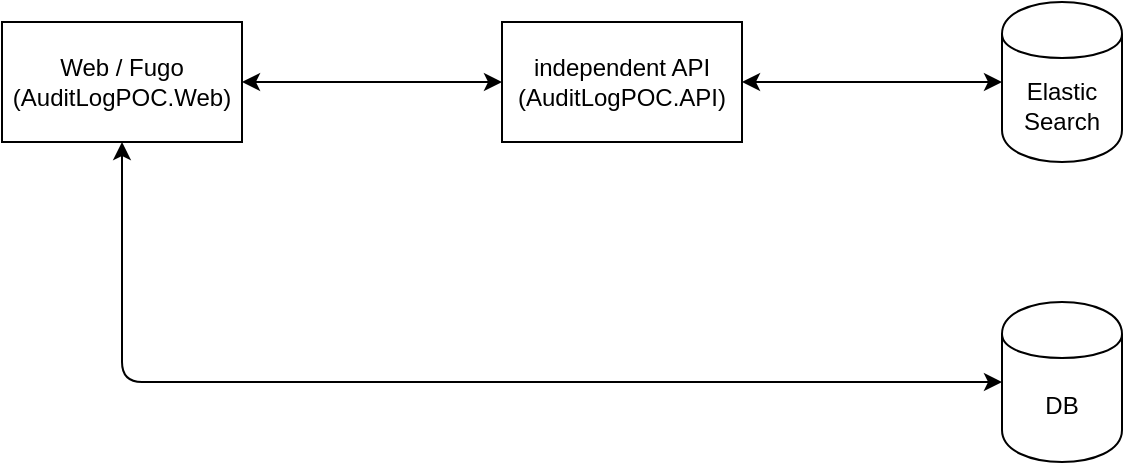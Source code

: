 <mxfile version="10.9.6" type="device"><diagram id="QXuVzO-kECAbeihw62nq" name="第1頁"><mxGraphModel dx="1022" dy="386" grid="1" gridSize="10" guides="1" tooltips="1" connect="1" arrows="1" fold="1" page="1" pageScale="1" pageWidth="1169" pageHeight="827" math="0" shadow="0"><root><mxCell id="0"/><mxCell id="1" parent="0"/><mxCell id="cbC6E-HqftTI8UCEWHuh-1" value="Web /&amp;nbsp;Fugo&lt;br&gt;(AuditLogPOC.Web)" style="rounded=0;whiteSpace=wrap;html=1;" vertex="1" parent="1"><mxGeometry x="190" y="110" width="120" height="60" as="geometry"/></mxCell><mxCell id="cbC6E-HqftTI8UCEWHuh-2" value="independent API&lt;br&gt;(AuditLogPOC.API)" style="rounded=0;whiteSpace=wrap;html=1;" vertex="1" parent="1"><mxGeometry x="440" y="110" width="120" height="60" as="geometry"/></mxCell><mxCell id="cbC6E-HqftTI8UCEWHuh-15" value="DB" style="shape=cylinder;whiteSpace=wrap;html=1;boundedLbl=1;backgroundOutline=1;" vertex="1" parent="1"><mxGeometry x="690" y="250" width="60" height="80" as="geometry"/></mxCell><mxCell id="cbC6E-HqftTI8UCEWHuh-17" value="" style="endArrow=classic;startArrow=classic;html=1;entryX=0.5;entryY=1;entryDx=0;entryDy=0;exitX=0;exitY=0.5;exitDx=0;exitDy=0;" edge="1" parent="1" source="cbC6E-HqftTI8UCEWHuh-15" target="cbC6E-HqftTI8UCEWHuh-1"><mxGeometry width="50" height="50" relative="1" as="geometry"><mxPoint x="190" y="400" as="sourcePoint"/><mxPoint x="240" y="350" as="targetPoint"/><Array as="points"><mxPoint x="250" y="290"/></Array></mxGeometry></mxCell><mxCell id="cbC6E-HqftTI8UCEWHuh-18" value="Elastic&lt;br&gt;Search" style="shape=cylinder;whiteSpace=wrap;html=1;boundedLbl=1;backgroundOutline=1;" vertex="1" parent="1"><mxGeometry x="690" y="100" width="60" height="80" as="geometry"/></mxCell><mxCell id="cbC6E-HqftTI8UCEWHuh-19" value="" style="endArrow=classic;startArrow=classic;html=1;entryX=0;entryY=0.5;entryDx=0;entryDy=0;exitX=1;exitY=0.5;exitDx=0;exitDy=0;" edge="1" parent="1" source="cbC6E-HqftTI8UCEWHuh-1" target="cbC6E-HqftTI8UCEWHuh-2"><mxGeometry width="50" height="50" relative="1" as="geometry"><mxPoint x="350" y="180" as="sourcePoint"/><mxPoint x="400" y="130" as="targetPoint"/></mxGeometry></mxCell><mxCell id="cbC6E-HqftTI8UCEWHuh-20" value="" style="endArrow=classic;startArrow=classic;html=1;entryX=0;entryY=0.5;entryDx=0;entryDy=0;exitX=1;exitY=0.5;exitDx=0;exitDy=0;" edge="1" parent="1" source="cbC6E-HqftTI8UCEWHuh-2" target="cbC6E-HqftTI8UCEWHuh-18"><mxGeometry width="50" height="50" relative="1" as="geometry"><mxPoint x="580" y="150" as="sourcePoint"/><mxPoint x="710" y="150" as="targetPoint"/></mxGeometry></mxCell></root></mxGraphModel></diagram></mxfile>